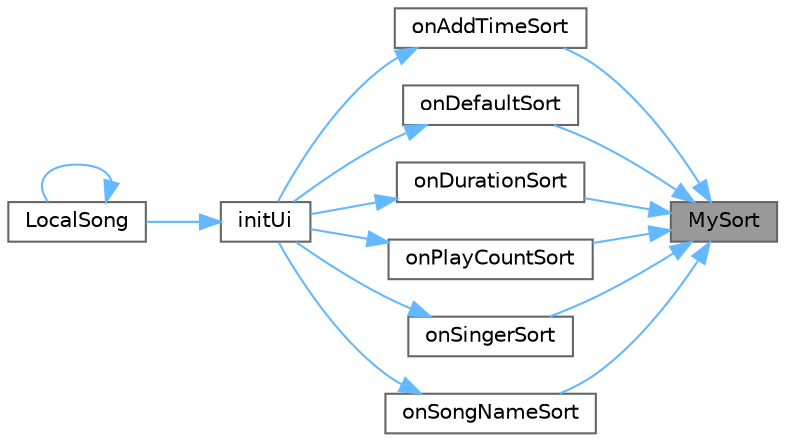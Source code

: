 digraph "MySort"
{
 // LATEX_PDF_SIZE
  bgcolor="transparent";
  edge [fontname=Helvetica,fontsize=10,labelfontname=Helvetica,labelfontsize=10];
  node [fontname=Helvetica,fontsize=10,shape=box,height=0.2,width=0.4];
  rankdir="RL";
  Node1 [id="Node000001",label="MySort",height=0.2,width=0.4,color="gray40", fillcolor="grey60", style="filled", fontcolor="black",tooltip="自定义排序"];
  Node1 -> Node2 [id="edge1_Node000001_Node000002",dir="back",color="steelblue1",style="solid",tooltip=" "];
  Node2 [id="Node000002",label="onAddTimeSort",height=0.2,width=0.4,color="grey40", fillcolor="white", style="filled",URL="$class_local_song.html#a58cc37eb1a69f43d22e93dbd0a8e32ba",tooltip="添加时间排序"];
  Node2 -> Node3 [id="edge2_Node000002_Node000003",dir="back",color="steelblue1",style="solid",tooltip=" "];
  Node3 [id="Node000003",label="initUi",height=0.2,width=0.4,color="grey40", fillcolor="white", style="filled",URL="$class_local_song.html#afba6e95967cc3eb25fd518f7bde6ec04",tooltip="初始化界面"];
  Node3 -> Node4 [id="edge3_Node000003_Node000004",dir="back",color="steelblue1",style="solid",tooltip=" "];
  Node4 [id="Node000004",label="LocalSong",height=0.2,width=0.4,color="grey40", fillcolor="white", style="filled",URL="$class_local_song.html#a9375f55dd6d49239d63d3c19eaef2237",tooltip="构造函数，初始化本地歌曲界面"];
  Node4 -> Node4 [id="edge4_Node000004_Node000004",dir="back",color="steelblue1",style="solid",tooltip=" "];
  Node1 -> Node5 [id="edge5_Node000001_Node000005",dir="back",color="steelblue1",style="solid",tooltip=" "];
  Node5 [id="Node000005",label="onDefaultSort",height=0.2,width=0.4,color="grey40", fillcolor="white", style="filled",URL="$class_local_song.html#a77868991ec35ce1ee03a62521bbf03c5",tooltip="默认排序"];
  Node5 -> Node3 [id="edge6_Node000005_Node000003",dir="back",color="steelblue1",style="solid",tooltip=" "];
  Node1 -> Node6 [id="edge7_Node000001_Node000006",dir="back",color="steelblue1",style="solid",tooltip=" "];
  Node6 [id="Node000006",label="onDurationSort",height=0.2,width=0.4,color="grey40", fillcolor="white", style="filled",URL="$class_local_song.html#a1bf3aea4b068e67501d5614655eff022",tooltip="时长排序"];
  Node6 -> Node3 [id="edge8_Node000006_Node000003",dir="back",color="steelblue1",style="solid",tooltip=" "];
  Node1 -> Node7 [id="edge9_Node000001_Node000007",dir="back",color="steelblue1",style="solid",tooltip=" "];
  Node7 [id="Node000007",label="onPlayCountSort",height=0.2,width=0.4,color="grey40", fillcolor="white", style="filled",URL="$class_local_song.html#a2deab31ea0dab5b0953202e8135f6236",tooltip="播放次数排序"];
  Node7 -> Node3 [id="edge10_Node000007_Node000003",dir="back",color="steelblue1",style="solid",tooltip=" "];
  Node1 -> Node8 [id="edge11_Node000001_Node000008",dir="back",color="steelblue1",style="solid",tooltip=" "];
  Node8 [id="Node000008",label="onSingerSort",height=0.2,width=0.4,color="grey40", fillcolor="white", style="filled",URL="$class_local_song.html#a88cff94b79f2aab5610fd6df85c77d39",tooltip="歌手排序"];
  Node8 -> Node3 [id="edge12_Node000008_Node000003",dir="back",color="steelblue1",style="solid",tooltip=" "];
  Node1 -> Node9 [id="edge13_Node000001_Node000009",dir="back",color="steelblue1",style="solid",tooltip=" "];
  Node9 [id="Node000009",label="onSongNameSort",height=0.2,width=0.4,color="grey40", fillcolor="white", style="filled",URL="$class_local_song.html#a8b57469ce5cde9101bd38466a5138bd9",tooltip="歌曲名称排序"];
  Node9 -> Node3 [id="edge14_Node000009_Node000003",dir="back",color="steelblue1",style="solid",tooltip=" "];
}

